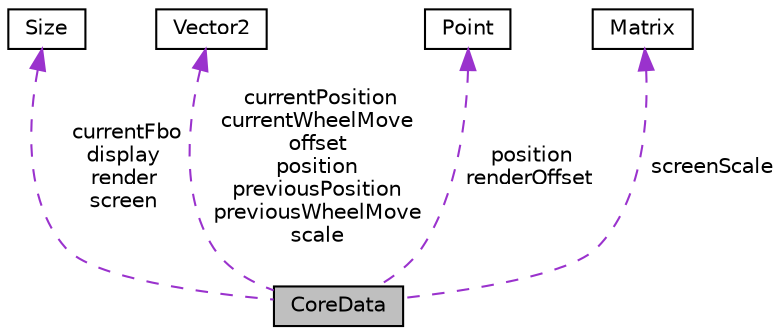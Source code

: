 digraph "CoreData"
{
 // LATEX_PDF_SIZE
  edge [fontname="Helvetica",fontsize="10",labelfontname="Helvetica",labelfontsize="10"];
  node [fontname="Helvetica",fontsize="10",shape=record];
  Node1 [label="CoreData",height=0.2,width=0.4,color="black", fillcolor="grey75", style="filled", fontcolor="black",tooltip=" "];
  Node2 -> Node1 [dir="back",color="darkorchid3",fontsize="10",style="dashed",label=" currentFbo\ndisplay\nrender\nscreen" ,fontname="Helvetica"];
  Node2 [label="Size",height=0.2,width=0.4,color="black", fillcolor="white", style="filled",URL="$structSize.html",tooltip=" "];
  Node3 -> Node1 [dir="back",color="darkorchid3",fontsize="10",style="dashed",label=" currentPosition\ncurrentWheelMove\noffset\nposition\npreviousPosition\npreviousWheelMove\nscale" ,fontname="Helvetica"];
  Node3 [label="Vector2",height=0.2,width=0.4,color="black", fillcolor="white", style="filled",URL="$structVector2.html",tooltip=" "];
  Node4 -> Node1 [dir="back",color="darkorchid3",fontsize="10",style="dashed",label=" position\nrenderOffset" ,fontname="Helvetica"];
  Node4 [label="Point",height=0.2,width=0.4,color="black", fillcolor="white", style="filled",URL="$structPoint.html",tooltip=" "];
  Node5 -> Node1 [dir="back",color="darkorchid3",fontsize="10",style="dashed",label=" screenScale" ,fontname="Helvetica"];
  Node5 [label="Matrix",height=0.2,width=0.4,color="black", fillcolor="white", style="filled",URL="$structMatrix.html",tooltip=" "];
}
